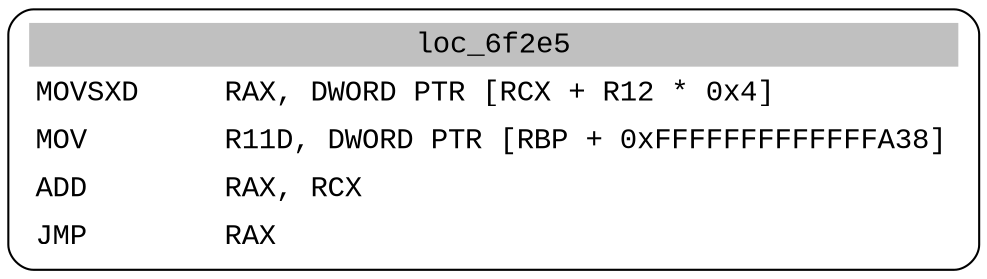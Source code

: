 digraph asm_graph {
1941 [
shape="Mrecord" fontname="Courier New"label =<<table border="0" cellborder="0" cellpadding="3"><tr><td align="center" colspan="2" bgcolor="grey">loc_6f2e5</td></tr><tr><td align="left">MOVSXD     RAX, DWORD PTR [RCX + R12 * 0x4]</td></tr><tr><td align="left">MOV        R11D, DWORD PTR [RBP + 0xFFFFFFFFFFFFFA38]</td></tr><tr><td align="left">ADD        RAX, RCX</td></tr><tr><td align="left">JMP        RAX</td></tr></table>> ];
}